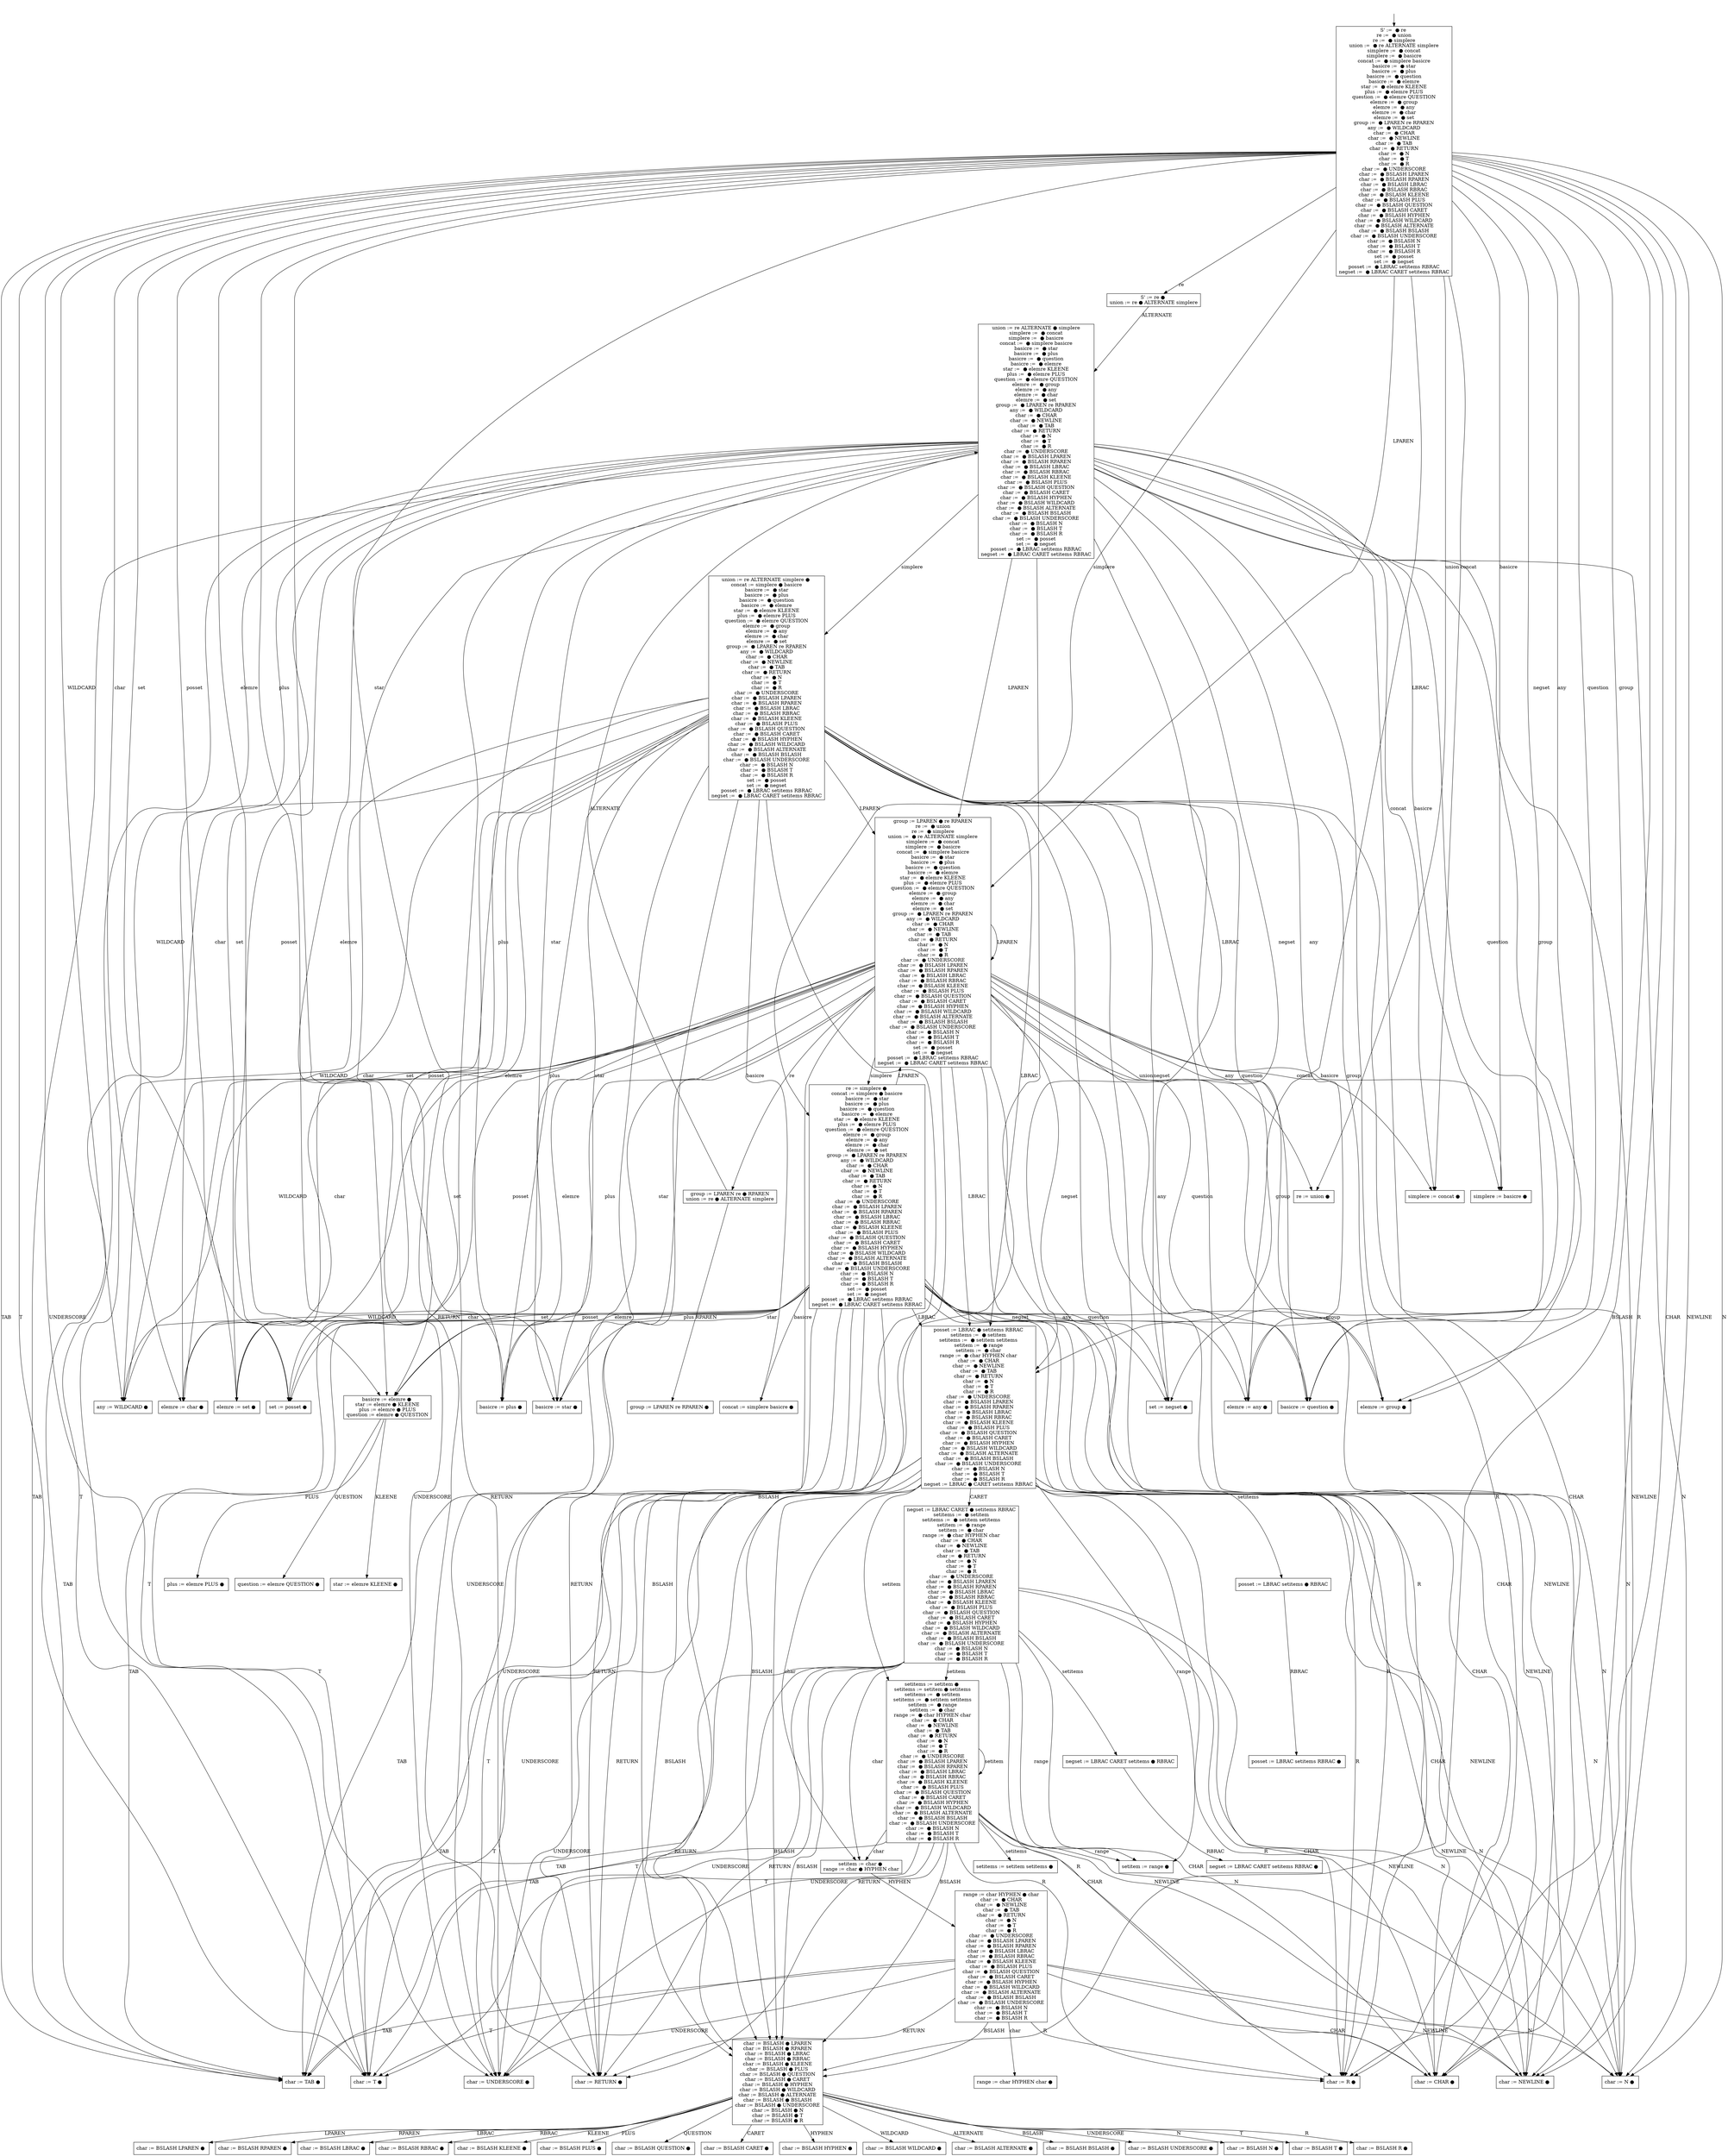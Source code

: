 digraph dfa {
    "" [shape=none]
    "0" [shape=box,label="S' :=  ● re \nre :=  ● union\nre :=  ● simplere\nunion :=  ● re ALTERNATE simplere\nsimplere :=  ● concat\nsimplere :=  ● basicre\nconcat :=  ● simplere basicre\nbasicre :=  ● star\nbasicre :=  ● plus\nbasicre :=  ● question\nbasicre :=  ● elemre\nstar :=  ● elemre KLEENE\nplus :=  ● elemre PLUS\nquestion :=  ● elemre QUESTION\nelemre :=  ● group\nelemre :=  ● any\nelemre :=  ● char\nelemre :=  ● set\ngroup :=  ● LPAREN re RPAREN\nany :=  ● WILDCARD\nchar :=  ● CHAR\nchar :=  ● NEWLINE\nchar :=  ● TAB\nchar :=  ● RETURN\nchar :=  ● N\nchar :=  ● T\nchar :=  ● R\nchar :=  ● UNDERSCORE\nchar :=  ● BSLASH LPAREN\nchar :=  ● BSLASH RPAREN\nchar :=  ● BSLASH LBRAC\nchar :=  ● BSLASH RBRAC\nchar :=  ● BSLASH KLEENE\nchar :=  ● BSLASH PLUS\nchar :=  ● BSLASH QUESTION\nchar :=  ● BSLASH CARET\nchar :=  ● BSLASH HYPHEN\nchar :=  ● BSLASH WILDCARD\nchar :=  ● BSLASH ALTERNATE\nchar :=  ● BSLASH BSLASH\nchar :=  ● BSLASH UNDERSCORE\nchar :=  ● BSLASH N\nchar :=  ● BSLASH T\nchar :=  ● BSLASH R\nset :=  ● posset\nset :=  ● negset\nposset :=  ● LBRAC setitems RBRAC\nnegset :=  ● LBRAC CARET setitems RBRAC\n"]
    "1" [shape=box,label="S' := re ● \nunion := re ● ALTERNATE simplere\n"]
    "2" [shape=box,label="union := re ALTERNATE ● simplere\nsimplere :=  ● concat\nsimplere :=  ● basicre\nconcat :=  ● simplere basicre\nbasicre :=  ● star\nbasicre :=  ● plus\nbasicre :=  ● question\nbasicre :=  ● elemre\nstar :=  ● elemre KLEENE\nplus :=  ● elemre PLUS\nquestion :=  ● elemre QUESTION\nelemre :=  ● group\nelemre :=  ● any\nelemre :=  ● char\nelemre :=  ● set\ngroup :=  ● LPAREN re RPAREN\nany :=  ● WILDCARD\nchar :=  ● CHAR\nchar :=  ● NEWLINE\nchar :=  ● TAB\nchar :=  ● RETURN\nchar :=  ● N\nchar :=  ● T\nchar :=  ● R\nchar :=  ● UNDERSCORE\nchar :=  ● BSLASH LPAREN\nchar :=  ● BSLASH RPAREN\nchar :=  ● BSLASH LBRAC\nchar :=  ● BSLASH RBRAC\nchar :=  ● BSLASH KLEENE\nchar :=  ● BSLASH PLUS\nchar :=  ● BSLASH QUESTION\nchar :=  ● BSLASH CARET\nchar :=  ● BSLASH HYPHEN\nchar :=  ● BSLASH WILDCARD\nchar :=  ● BSLASH ALTERNATE\nchar :=  ● BSLASH BSLASH\nchar :=  ● BSLASH UNDERSCORE\nchar :=  ● BSLASH N\nchar :=  ● BSLASH T\nchar :=  ● BSLASH R\nset :=  ● posset\nset :=  ● negset\nposset :=  ● LBRAC setitems RBRAC\nnegset :=  ● LBRAC CARET setitems RBRAC\n"]
    "3" [shape=box,label="union := re ALTERNATE simplere ● \nconcat := simplere ● basicre\nbasicre :=  ● star\nbasicre :=  ● plus\nbasicre :=  ● question\nbasicre :=  ● elemre\nstar :=  ● elemre KLEENE\nplus :=  ● elemre PLUS\nquestion :=  ● elemre QUESTION\nelemre :=  ● group\nelemre :=  ● any\nelemre :=  ● char\nelemre :=  ● set\ngroup :=  ● LPAREN re RPAREN\nany :=  ● WILDCARD\nchar :=  ● CHAR\nchar :=  ● NEWLINE\nchar :=  ● TAB\nchar :=  ● RETURN\nchar :=  ● N\nchar :=  ● T\nchar :=  ● R\nchar :=  ● UNDERSCORE\nchar :=  ● BSLASH LPAREN\nchar :=  ● BSLASH RPAREN\nchar :=  ● BSLASH LBRAC\nchar :=  ● BSLASH RBRAC\nchar :=  ● BSLASH KLEENE\nchar :=  ● BSLASH PLUS\nchar :=  ● BSLASH QUESTION\nchar :=  ● BSLASH CARET\nchar :=  ● BSLASH HYPHEN\nchar :=  ● BSLASH WILDCARD\nchar :=  ● BSLASH ALTERNATE\nchar :=  ● BSLASH BSLASH\nchar :=  ● BSLASH UNDERSCORE\nchar :=  ● BSLASH N\nchar :=  ● BSLASH T\nchar :=  ● BSLASH R\nset :=  ● posset\nset :=  ● negset\nposset :=  ● LBRAC setitems RBRAC\nnegset :=  ● LBRAC CARET setitems RBRAC\n"]
    "4" [shape=box,label="concat := simplere basicre ● \n"]
    "5" [shape=box,label="basicre := star ● \n"]
    "6" [shape=box,label="basicre := plus ● \n"]
    "7" [shape=box,label="basicre := question ● \n"]
    "8" [shape=box,label="basicre := elemre ● \nstar := elemre ● KLEENE\nplus := elemre ● PLUS\nquestion := elemre ● QUESTION\n"]
    "9" [shape=box,label="star := elemre KLEENE ● \n"]
    "10" [shape=box,label="plus := elemre PLUS ● \n"]
    "11" [shape=box,label="question := elemre QUESTION ● \n"]
    "12" [shape=box,label="elemre := group ● \n"]
    "13" [shape=box,label="elemre := any ● \n"]
    "14" [shape=box,label="elemre := char ● \n"]
    "15" [shape=box,label="elemre := set ● \n"]
    "16" [shape=box,label="set := posset ● \n"]
    "17" [shape=box,label="set := negset ● \n"]
    "18" [shape=box,label="group := LPAREN ● re RPAREN\nre :=  ● union\nre :=  ● simplere\nunion :=  ● re ALTERNATE simplere\nsimplere :=  ● concat\nsimplere :=  ● basicre\nconcat :=  ● simplere basicre\nbasicre :=  ● star\nbasicre :=  ● plus\nbasicre :=  ● question\nbasicre :=  ● elemre\nstar :=  ● elemre KLEENE\nplus :=  ● elemre PLUS\nquestion :=  ● elemre QUESTION\nelemre :=  ● group\nelemre :=  ● any\nelemre :=  ● char\nelemre :=  ● set\ngroup :=  ● LPAREN re RPAREN\nany :=  ● WILDCARD\nchar :=  ● CHAR\nchar :=  ● NEWLINE\nchar :=  ● TAB\nchar :=  ● RETURN\nchar :=  ● N\nchar :=  ● T\nchar :=  ● R\nchar :=  ● UNDERSCORE\nchar :=  ● BSLASH LPAREN\nchar :=  ● BSLASH RPAREN\nchar :=  ● BSLASH LBRAC\nchar :=  ● BSLASH RBRAC\nchar :=  ● BSLASH KLEENE\nchar :=  ● BSLASH PLUS\nchar :=  ● BSLASH QUESTION\nchar :=  ● BSLASH CARET\nchar :=  ● BSLASH HYPHEN\nchar :=  ● BSLASH WILDCARD\nchar :=  ● BSLASH ALTERNATE\nchar :=  ● BSLASH BSLASH\nchar :=  ● BSLASH UNDERSCORE\nchar :=  ● BSLASH N\nchar :=  ● BSLASH T\nchar :=  ● BSLASH R\nset :=  ● posset\nset :=  ● negset\nposset :=  ● LBRAC setitems RBRAC\nnegset :=  ● LBRAC CARET setitems RBRAC\n"]
    "19" [shape=box,label="group := LPAREN re ● RPAREN\nunion := re ● ALTERNATE simplere\n"]
    "20" [shape=box,label="group := LPAREN re RPAREN ● \n"]
    "21" [shape=box,label="re := union ● \n"]
    "22" [shape=box,label="re := simplere ● \nconcat := simplere ● basicre\nbasicre :=  ● star\nbasicre :=  ● plus\nbasicre :=  ● question\nbasicre :=  ● elemre\nstar :=  ● elemre KLEENE\nplus :=  ● elemre PLUS\nquestion :=  ● elemre QUESTION\nelemre :=  ● group\nelemre :=  ● any\nelemre :=  ● char\nelemre :=  ● set\ngroup :=  ● LPAREN re RPAREN\nany :=  ● WILDCARD\nchar :=  ● CHAR\nchar :=  ● NEWLINE\nchar :=  ● TAB\nchar :=  ● RETURN\nchar :=  ● N\nchar :=  ● T\nchar :=  ● R\nchar :=  ● UNDERSCORE\nchar :=  ● BSLASH LPAREN\nchar :=  ● BSLASH RPAREN\nchar :=  ● BSLASH LBRAC\nchar :=  ● BSLASH RBRAC\nchar :=  ● BSLASH KLEENE\nchar :=  ● BSLASH PLUS\nchar :=  ● BSLASH QUESTION\nchar :=  ● BSLASH CARET\nchar :=  ● BSLASH HYPHEN\nchar :=  ● BSLASH WILDCARD\nchar :=  ● BSLASH ALTERNATE\nchar :=  ● BSLASH BSLASH\nchar :=  ● BSLASH UNDERSCORE\nchar :=  ● BSLASH N\nchar :=  ● BSLASH T\nchar :=  ● BSLASH R\nset :=  ● posset\nset :=  ● negset\nposset :=  ● LBRAC setitems RBRAC\nnegset :=  ● LBRAC CARET setitems RBRAC\n"]
    "23" [shape=box,label="any := WILDCARD ● \n"]
    "24" [shape=box,label="char := CHAR ● \n"]
    "25" [shape=box,label="char := NEWLINE ● \n"]
    "26" [shape=box,label="char := TAB ● \n"]
    "27" [shape=box,label="char := RETURN ● \n"]
    "28" [shape=box,label="char := N ● \n"]
    "29" [shape=box,label="char := T ● \n"]
    "30" [shape=box,label="char := R ● \n"]
    "31" [shape=box,label="char := UNDERSCORE ● \n"]
    "32" [shape=box,label="char := BSLASH ● LPAREN\nchar := BSLASH ● RPAREN\nchar := BSLASH ● LBRAC\nchar := BSLASH ● RBRAC\nchar := BSLASH ● KLEENE\nchar := BSLASH ● PLUS\nchar := BSLASH ● QUESTION\nchar := BSLASH ● CARET\nchar := BSLASH ● HYPHEN\nchar := BSLASH ● WILDCARD\nchar := BSLASH ● ALTERNATE\nchar := BSLASH ● BSLASH\nchar := BSLASH ● UNDERSCORE\nchar := BSLASH ● N\nchar := BSLASH ● T\nchar := BSLASH ● R\n"]
    "33" [shape=box,label="char := BSLASH LPAREN ● \n"]
    "34" [shape=box,label="char := BSLASH RPAREN ● \n"]
    "35" [shape=box,label="char := BSLASH LBRAC ● \n"]
    "36" [shape=box,label="char := BSLASH RBRAC ● \n"]
    "37" [shape=box,label="char := BSLASH KLEENE ● \n"]
    "38" [shape=box,label="char := BSLASH PLUS ● \n"]
    "39" [shape=box,label="char := BSLASH QUESTION ● \n"]
    "40" [shape=box,label="char := BSLASH CARET ● \n"]
    "41" [shape=box,label="char := BSLASH HYPHEN ● \n"]
    "42" [shape=box,label="char := BSLASH WILDCARD ● \n"]
    "43" [shape=box,label="char := BSLASH ALTERNATE ● \n"]
    "44" [shape=box,label="char := BSLASH BSLASH ● \n"]
    "45" [shape=box,label="char := BSLASH UNDERSCORE ● \n"]
    "46" [shape=box,label="char := BSLASH N ● \n"]
    "47" [shape=box,label="char := BSLASH T ● \n"]
    "48" [shape=box,label="char := BSLASH R ● \n"]
    "49" [shape=box,label="posset := LBRAC ● setitems RBRAC\nsetitems :=  ● setitem\nsetitems :=  ● setitem setitems\nsetitem :=  ● range\nsetitem :=  ● char\nrange :=  ● char HYPHEN char\nchar :=  ● CHAR\nchar :=  ● NEWLINE\nchar :=  ● TAB\nchar :=  ● RETURN\nchar :=  ● N\nchar :=  ● T\nchar :=  ● R\nchar :=  ● UNDERSCORE\nchar :=  ● BSLASH LPAREN\nchar :=  ● BSLASH RPAREN\nchar :=  ● BSLASH LBRAC\nchar :=  ● BSLASH RBRAC\nchar :=  ● BSLASH KLEENE\nchar :=  ● BSLASH PLUS\nchar :=  ● BSLASH QUESTION\nchar :=  ● BSLASH CARET\nchar :=  ● BSLASH HYPHEN\nchar :=  ● BSLASH WILDCARD\nchar :=  ● BSLASH ALTERNATE\nchar :=  ● BSLASH BSLASH\nchar :=  ● BSLASH UNDERSCORE\nchar :=  ● BSLASH N\nchar :=  ● BSLASH T\nchar :=  ● BSLASH R\nnegset := LBRAC ● CARET setitems RBRAC\n"]
    "50" [shape=box,label="setitem := char ● \nrange := char ● HYPHEN char\n"]
    "51" [shape=box,label="range := char HYPHEN ● char\nchar :=  ● CHAR\nchar :=  ● NEWLINE\nchar :=  ● TAB\nchar :=  ● RETURN\nchar :=  ● N\nchar :=  ● T\nchar :=  ● R\nchar :=  ● UNDERSCORE\nchar :=  ● BSLASH LPAREN\nchar :=  ● BSLASH RPAREN\nchar :=  ● BSLASH LBRAC\nchar :=  ● BSLASH RBRAC\nchar :=  ● BSLASH KLEENE\nchar :=  ● BSLASH PLUS\nchar :=  ● BSLASH QUESTION\nchar :=  ● BSLASH CARET\nchar :=  ● BSLASH HYPHEN\nchar :=  ● BSLASH WILDCARD\nchar :=  ● BSLASH ALTERNATE\nchar :=  ● BSLASH BSLASH\nchar :=  ● BSLASH UNDERSCORE\nchar :=  ● BSLASH N\nchar :=  ● BSLASH T\nchar :=  ● BSLASH R\n"]
    "52" [shape=box,label="range := char HYPHEN char ● \n"]
    "53" [shape=box,label="posset := LBRAC setitems ● RBRAC\n"]
    "54" [shape=box,label="posset := LBRAC setitems RBRAC ● \n"]
    "55" [shape=box,label="setitems := setitem ● \nsetitems := setitem ● setitems\nsetitems :=  ● setitem\nsetitems :=  ● setitem setitems\nsetitem :=  ● range\nsetitem :=  ● char\nrange :=  ● char HYPHEN char\nchar :=  ● CHAR\nchar :=  ● NEWLINE\nchar :=  ● TAB\nchar :=  ● RETURN\nchar :=  ● N\nchar :=  ● T\nchar :=  ● R\nchar :=  ● UNDERSCORE\nchar :=  ● BSLASH LPAREN\nchar :=  ● BSLASH RPAREN\nchar :=  ● BSLASH LBRAC\nchar :=  ● BSLASH RBRAC\nchar :=  ● BSLASH KLEENE\nchar :=  ● BSLASH PLUS\nchar :=  ● BSLASH QUESTION\nchar :=  ● BSLASH CARET\nchar :=  ● BSLASH HYPHEN\nchar :=  ● BSLASH WILDCARD\nchar :=  ● BSLASH ALTERNATE\nchar :=  ● BSLASH BSLASH\nchar :=  ● BSLASH UNDERSCORE\nchar :=  ● BSLASH N\nchar :=  ● BSLASH T\nchar :=  ● BSLASH R\n"]
    "56" [shape=box,label="setitems := setitem setitems ● \n"]
    "57" [shape=box,label="setitem := range ● \n"]
    "58" [shape=box,label="negset := LBRAC CARET ● setitems RBRAC\nsetitems :=  ● setitem\nsetitems :=  ● setitem setitems\nsetitem :=  ● range\nsetitem :=  ● char\nrange :=  ● char HYPHEN char\nchar :=  ● CHAR\nchar :=  ● NEWLINE\nchar :=  ● TAB\nchar :=  ● RETURN\nchar :=  ● N\nchar :=  ● T\nchar :=  ● R\nchar :=  ● UNDERSCORE\nchar :=  ● BSLASH LPAREN\nchar :=  ● BSLASH RPAREN\nchar :=  ● BSLASH LBRAC\nchar :=  ● BSLASH RBRAC\nchar :=  ● BSLASH KLEENE\nchar :=  ● BSLASH PLUS\nchar :=  ● BSLASH QUESTION\nchar :=  ● BSLASH CARET\nchar :=  ● BSLASH HYPHEN\nchar :=  ● BSLASH WILDCARD\nchar :=  ● BSLASH ALTERNATE\nchar :=  ● BSLASH BSLASH\nchar :=  ● BSLASH UNDERSCORE\nchar :=  ● BSLASH N\nchar :=  ● BSLASH T\nchar :=  ● BSLASH R\n"]
    "59" [shape=box,label="negset := LBRAC CARET setitems ● RBRAC\n"]
    "60" [shape=box,label="negset := LBRAC CARET setitems RBRAC ● \n"]
    "61" [shape=box,label="simplere := concat ● \n"]
    "62" [shape=box,label="simplere := basicre ● \n"]
    "" -> "0"    "0" -> "1" [label="re"]
    "0" -> "21" [label="union"]
    "0" -> "22" [label="simplere"]
    "0" -> "61" [label="concat"]
    "0" -> "62" [label="basicre"]
    "0" -> "5" [label="star"]
    "0" -> "6" [label="plus"]
    "0" -> "7" [label="question"]
    "0" -> "8" [label="elemre"]
    "0" -> "12" [label="group"]
    "0" -> "13" [label="any"]
    "0" -> "14" [label="char"]
    "0" -> "15" [label="set"]
    "0" -> "16" [label="posset"]
    "0" -> "17" [label="negset"]
    "0" -> "18" [label="LPAREN"]
    "0" -> "23" [label="WILDCARD"]
    "0" -> "24" [label="CHAR"]
    "0" -> "25" [label="NEWLINE"]
    "0" -> "26" [label="TAB"]
    "0" -> "27" [label="RETURN"]
    "0" -> "28" [label="N"]
    "0" -> "29" [label="T"]
    "0" -> "30" [label="R"]
    "0" -> "31" [label="UNDERSCORE"]
    "0" -> "32" [label="BSLASH"]
    "0" -> "49" [label="LBRAC"]
    "1" -> "2" [label="ALTERNATE"]
    "2" -> "3" [label="simplere"]
    "2" -> "61" [label="concat"]
    "2" -> "62" [label="basicre"]
    "2" -> "5" [label="star"]
    "2" -> "6" [label="plus"]
    "2" -> "7" [label="question"]
    "2" -> "8" [label="elemre"]
    "2" -> "12" [label="group"]
    "2" -> "13" [label="any"]
    "2" -> "14" [label="char"]
    "2" -> "15" [label="set"]
    "2" -> "16" [label="posset"]
    "2" -> "17" [label="negset"]
    "2" -> "18" [label="LPAREN"]
    "2" -> "23" [label="WILDCARD"]
    "2" -> "24" [label="CHAR"]
    "2" -> "25" [label="NEWLINE"]
    "2" -> "26" [label="TAB"]
    "2" -> "27" [label="RETURN"]
    "2" -> "28" [label="N"]
    "2" -> "29" [label="T"]
    "2" -> "30" [label="R"]
    "2" -> "31" [label="UNDERSCORE"]
    "2" -> "32" [label="BSLASH"]
    "2" -> "49" [label="LBRAC"]
    "3" -> "4" [label="basicre"]
    "3" -> "5" [label="star"]
    "3" -> "6" [label="plus"]
    "3" -> "7" [label="question"]
    "3" -> "8" [label="elemre"]
    "3" -> "12" [label="group"]
    "3" -> "13" [label="any"]
    "3" -> "14" [label="char"]
    "3" -> "15" [label="set"]
    "3" -> "16" [label="posset"]
    "3" -> "17" [label="negset"]
    "3" -> "18" [label="LPAREN"]
    "3" -> "23" [label="WILDCARD"]
    "3" -> "24" [label="CHAR"]
    "3" -> "25" [label="NEWLINE"]
    "3" -> "26" [label="TAB"]
    "3" -> "27" [label="RETURN"]
    "3" -> "28" [label="N"]
    "3" -> "29" [label="T"]
    "3" -> "30" [label="R"]
    "3" -> "31" [label="UNDERSCORE"]
    "3" -> "32" [label="BSLASH"]
    "3" -> "49" [label="LBRAC"]
    "8" -> "9" [label="KLEENE"]
    "8" -> "10" [label="PLUS"]
    "8" -> "11" [label="QUESTION"]
    "18" -> "19" [label="re"]
    "18" -> "21" [label="union"]
    "18" -> "22" [label="simplere"]
    "18" -> "61" [label="concat"]
    "18" -> "62" [label="basicre"]
    "18" -> "5" [label="star"]
    "18" -> "6" [label="plus"]
    "18" -> "7" [label="question"]
    "18" -> "8" [label="elemre"]
    "18" -> "12" [label="group"]
    "18" -> "13" [label="any"]
    "18" -> "14" [label="char"]
    "18" -> "15" [label="set"]
    "18" -> "16" [label="posset"]
    "18" -> "17" [label="negset"]
    "18" -> "18" [label="LPAREN"]
    "18" -> "23" [label="WILDCARD"]
    "18" -> "24" [label="CHAR"]
    "18" -> "25" [label="NEWLINE"]
    "18" -> "26" [label="TAB"]
    "18" -> "27" [label="RETURN"]
    "18" -> "28" [label="N"]
    "18" -> "29" [label="T"]
    "18" -> "30" [label="R"]
    "18" -> "31" [label="UNDERSCORE"]
    "18" -> "32" [label="BSLASH"]
    "18" -> "49" [label="LBRAC"]
    "19" -> "20" [label="RPAREN"]
    "19" -> "2" [label="ALTERNATE"]
    "22" -> "4" [label="basicre"]
    "22" -> "5" [label="star"]
    "22" -> "6" [label="plus"]
    "22" -> "7" [label="question"]
    "22" -> "8" [label="elemre"]
    "22" -> "12" [label="group"]
    "22" -> "13" [label="any"]
    "22" -> "14" [label="char"]
    "22" -> "15" [label="set"]
    "22" -> "16" [label="posset"]
    "22" -> "17" [label="negset"]
    "22" -> "18" [label="LPAREN"]
    "22" -> "23" [label="WILDCARD"]
    "22" -> "24" [label="CHAR"]
    "22" -> "25" [label="NEWLINE"]
    "22" -> "26" [label="TAB"]
    "22" -> "27" [label="RETURN"]
    "22" -> "28" [label="N"]
    "22" -> "29" [label="T"]
    "22" -> "30" [label="R"]
    "22" -> "31" [label="UNDERSCORE"]
    "22" -> "32" [label="BSLASH"]
    "22" -> "49" [label="LBRAC"]
    "32" -> "33" [label="LPAREN"]
    "32" -> "34" [label="RPAREN"]
    "32" -> "35" [label="LBRAC"]
    "32" -> "36" [label="RBRAC"]
    "32" -> "37" [label="KLEENE"]
    "32" -> "38" [label="PLUS"]
    "32" -> "39" [label="QUESTION"]
    "32" -> "40" [label="CARET"]
    "32" -> "41" [label="HYPHEN"]
    "32" -> "42" [label="WILDCARD"]
    "32" -> "43" [label="ALTERNATE"]
    "32" -> "44" [label="BSLASH"]
    "32" -> "45" [label="UNDERSCORE"]
    "32" -> "46" [label="N"]
    "32" -> "47" [label="T"]
    "32" -> "48" [label="R"]
    "49" -> "50" [label="char"]
    "49" -> "53" [label="setitems"]
    "49" -> "55" [label="setitem"]
    "49" -> "57" [label="range"]
    "49" -> "24" [label="CHAR"]
    "49" -> "25" [label="NEWLINE"]
    "49" -> "26" [label="TAB"]
    "49" -> "27" [label="RETURN"]
    "49" -> "28" [label="N"]
    "49" -> "29" [label="T"]
    "49" -> "30" [label="R"]
    "49" -> "31" [label="UNDERSCORE"]
    "49" -> "32" [label="BSLASH"]
    "49" -> "58" [label="CARET"]
    "50" -> "51" [label="HYPHEN"]
    "51" -> "52" [label="char"]
    "51" -> "24" [label="CHAR"]
    "51" -> "25" [label="NEWLINE"]
    "51" -> "26" [label="TAB"]
    "51" -> "27" [label="RETURN"]
    "51" -> "28" [label="N"]
    "51" -> "29" [label="T"]
    "51" -> "30" [label="R"]
    "51" -> "31" [label="UNDERSCORE"]
    "51" -> "32" [label="BSLASH"]
    "53" -> "54" [label="RBRAC"]
    "55" -> "50" [label="char"]
    "55" -> "56" [label="setitems"]
    "55" -> "55" [label="setitem"]
    "55" -> "57" [label="range"]
    "55" -> "24" [label="CHAR"]
    "55" -> "25" [label="NEWLINE"]
    "55" -> "26" [label="TAB"]
    "55" -> "27" [label="RETURN"]
    "55" -> "28" [label="N"]
    "55" -> "29" [label="T"]
    "55" -> "30" [label="R"]
    "55" -> "31" [label="UNDERSCORE"]
    "55" -> "32" [label="BSLASH"]
    "58" -> "50" [label="char"]
    "58" -> "59" [label="setitems"]
    "58" -> "55" [label="setitem"]
    "58" -> "57" [label="range"]
    "58" -> "24" [label="CHAR"]
    "58" -> "25" [label="NEWLINE"]
    "58" -> "26" [label="TAB"]
    "58" -> "27" [label="RETURN"]
    "58" -> "28" [label="N"]
    "58" -> "29" [label="T"]
    "58" -> "30" [label="R"]
    "58" -> "31" [label="UNDERSCORE"]
    "58" -> "32" [label="BSLASH"]
    "59" -> "60" [label="RBRAC"]
}